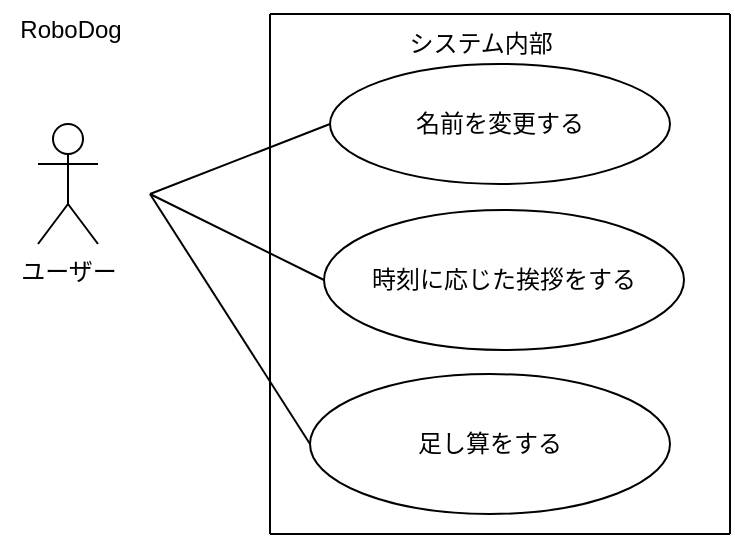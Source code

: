 <mxfile>
    <diagram id="L03RjHo0g5UotfwQl5xr" name="ページ1">
        <mxGraphModel dx="777" dy="305" grid="1" gridSize="10" guides="1" tooltips="1" connect="1" arrows="1" fold="1" page="1" pageScale="1" pageWidth="827" pageHeight="1169" math="0" shadow="0">
            <root>
                <mxCell id="0"/>
                <mxCell id="1" parent="0"/>
                <mxCell id="0xTgwSFa-GwKmICh-nf7-2" value="RoboDog" style="text;html=1;align=center;verticalAlign=middle;resizable=0;points=[];autosize=1;strokeColor=none;fillColor=none;" parent="1" vertex="1">
                    <mxGeometry x="105" y="73" width="70" height="30" as="geometry"/>
                </mxCell>
                <mxCell id="0xTgwSFa-GwKmICh-nf7-3" value="ユーザー" style="shape=umlActor;verticalLabelPosition=bottom;verticalAlign=top;html=1;" parent="1" vertex="1">
                    <mxGeometry x="124" y="135" width="30" height="60" as="geometry"/>
                </mxCell>
                <mxCell id="0xTgwSFa-GwKmICh-nf7-7" value="" style="endArrow=none;html=1;rounded=0;jumpSize=6;" parent="1" edge="1">
                    <mxGeometry width="50" height="50" relative="1" as="geometry">
                        <mxPoint x="240" y="340" as="sourcePoint"/>
                        <mxPoint x="240" y="80" as="targetPoint"/>
                    </mxGeometry>
                </mxCell>
                <mxCell id="0xTgwSFa-GwKmICh-nf7-8" value="" style="endArrow=none;html=1;rounded=0;" parent="1" edge="1">
                    <mxGeometry width="50" height="50" relative="1" as="geometry">
                        <mxPoint x="240" y="340" as="sourcePoint"/>
                        <mxPoint x="470" y="340" as="targetPoint"/>
                    </mxGeometry>
                </mxCell>
                <mxCell id="0xTgwSFa-GwKmICh-nf7-9" value="" style="endArrow=none;html=1;rounded=0;endSize=6;" parent="1" edge="1">
                    <mxGeometry width="50" height="50" relative="1" as="geometry">
                        <mxPoint x="470" y="340" as="sourcePoint"/>
                        <mxPoint x="470" y="80" as="targetPoint"/>
                    </mxGeometry>
                </mxCell>
                <mxCell id="0xTgwSFa-GwKmICh-nf7-10" value="" style="endArrow=none;html=1;rounded=0;" parent="1" edge="1">
                    <mxGeometry width="50" height="50" relative="1" as="geometry">
                        <mxPoint x="240" y="80" as="sourcePoint"/>
                        <mxPoint x="470" y="80" as="targetPoint"/>
                    </mxGeometry>
                </mxCell>
                <mxCell id="0xTgwSFa-GwKmICh-nf7-11" value="名前を変更する" style="ellipse;whiteSpace=wrap;html=1;" parent="1" vertex="1">
                    <mxGeometry x="270" y="105" width="170" height="60" as="geometry"/>
                </mxCell>
                <mxCell id="0xTgwSFa-GwKmICh-nf7-12" value="システム内部" style="text;html=1;align=center;verticalAlign=middle;resizable=0;points=[];autosize=1;strokeColor=none;fillColor=none;" parent="1" vertex="1">
                    <mxGeometry x="295" y="80" width="100" height="30" as="geometry"/>
                </mxCell>
                <mxCell id="0xTgwSFa-GwKmICh-nf7-13" value="時刻に応じた挨拶をする" style="ellipse;whiteSpace=wrap;html=1;" parent="1" vertex="1">
                    <mxGeometry x="267" y="178" width="180" height="70" as="geometry"/>
                </mxCell>
                <mxCell id="0xTgwSFa-GwKmICh-nf7-17" value="" style="endArrow=none;html=1;rounded=0;entryX=0;entryY=0.5;entryDx=0;entryDy=0;" parent="1" target="0xTgwSFa-GwKmICh-nf7-11" edge="1">
                    <mxGeometry width="50" height="50" relative="1" as="geometry">
                        <mxPoint x="180" y="170" as="sourcePoint"/>
                        <mxPoint x="280" y="120" as="targetPoint"/>
                    </mxGeometry>
                </mxCell>
                <mxCell id="0xTgwSFa-GwKmICh-nf7-18" value="" style="endArrow=none;html=1;rounded=0;entryX=0;entryY=0.5;entryDx=0;entryDy=0;" parent="1" target="0xTgwSFa-GwKmICh-nf7-13" edge="1">
                    <mxGeometry width="50" height="50" relative="1" as="geometry">
                        <mxPoint x="180" y="170" as="sourcePoint"/>
                        <mxPoint x="280" y="120" as="targetPoint"/>
                    </mxGeometry>
                </mxCell>
                <mxCell id="2" value="足し算をする" style="ellipse;whiteSpace=wrap;html=1;" vertex="1" parent="1">
                    <mxGeometry x="260" y="260" width="180" height="70" as="geometry"/>
                </mxCell>
                <mxCell id="3" value="" style="endArrow=none;html=1;rounded=0;entryX=0;entryY=0.5;entryDx=0;entryDy=0;" edge="1" parent="1" target="2">
                    <mxGeometry width="50" height="50" relative="1" as="geometry">
                        <mxPoint x="180" y="170" as="sourcePoint"/>
                        <mxPoint x="273" y="190" as="targetPoint"/>
                    </mxGeometry>
                </mxCell>
            </root>
        </mxGraphModel>
    </diagram>
</mxfile>
